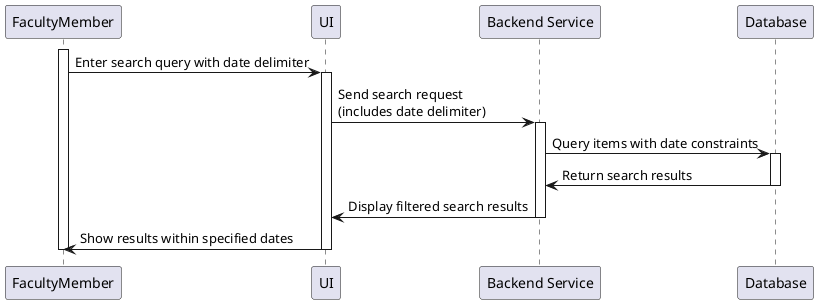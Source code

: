 @startuml
participant FacultyMember as FM
participant "UI" as UI
participant "Backend Service" as BS
participant "Database" as DB

activate FM
FM -> UI: Enter search query with date delimiter
activate UI
UI -> BS: Send search request\n(includes date delimiter)
activate BS

BS -> DB: Query items with date constraints
activate DB
DB -> BS: Return search results
deactivate DB

BS -> UI: Display filtered search results
deactivate BS
UI -> FM: Show results within specified dates
deactivate UI
deactivate FM

@enduml